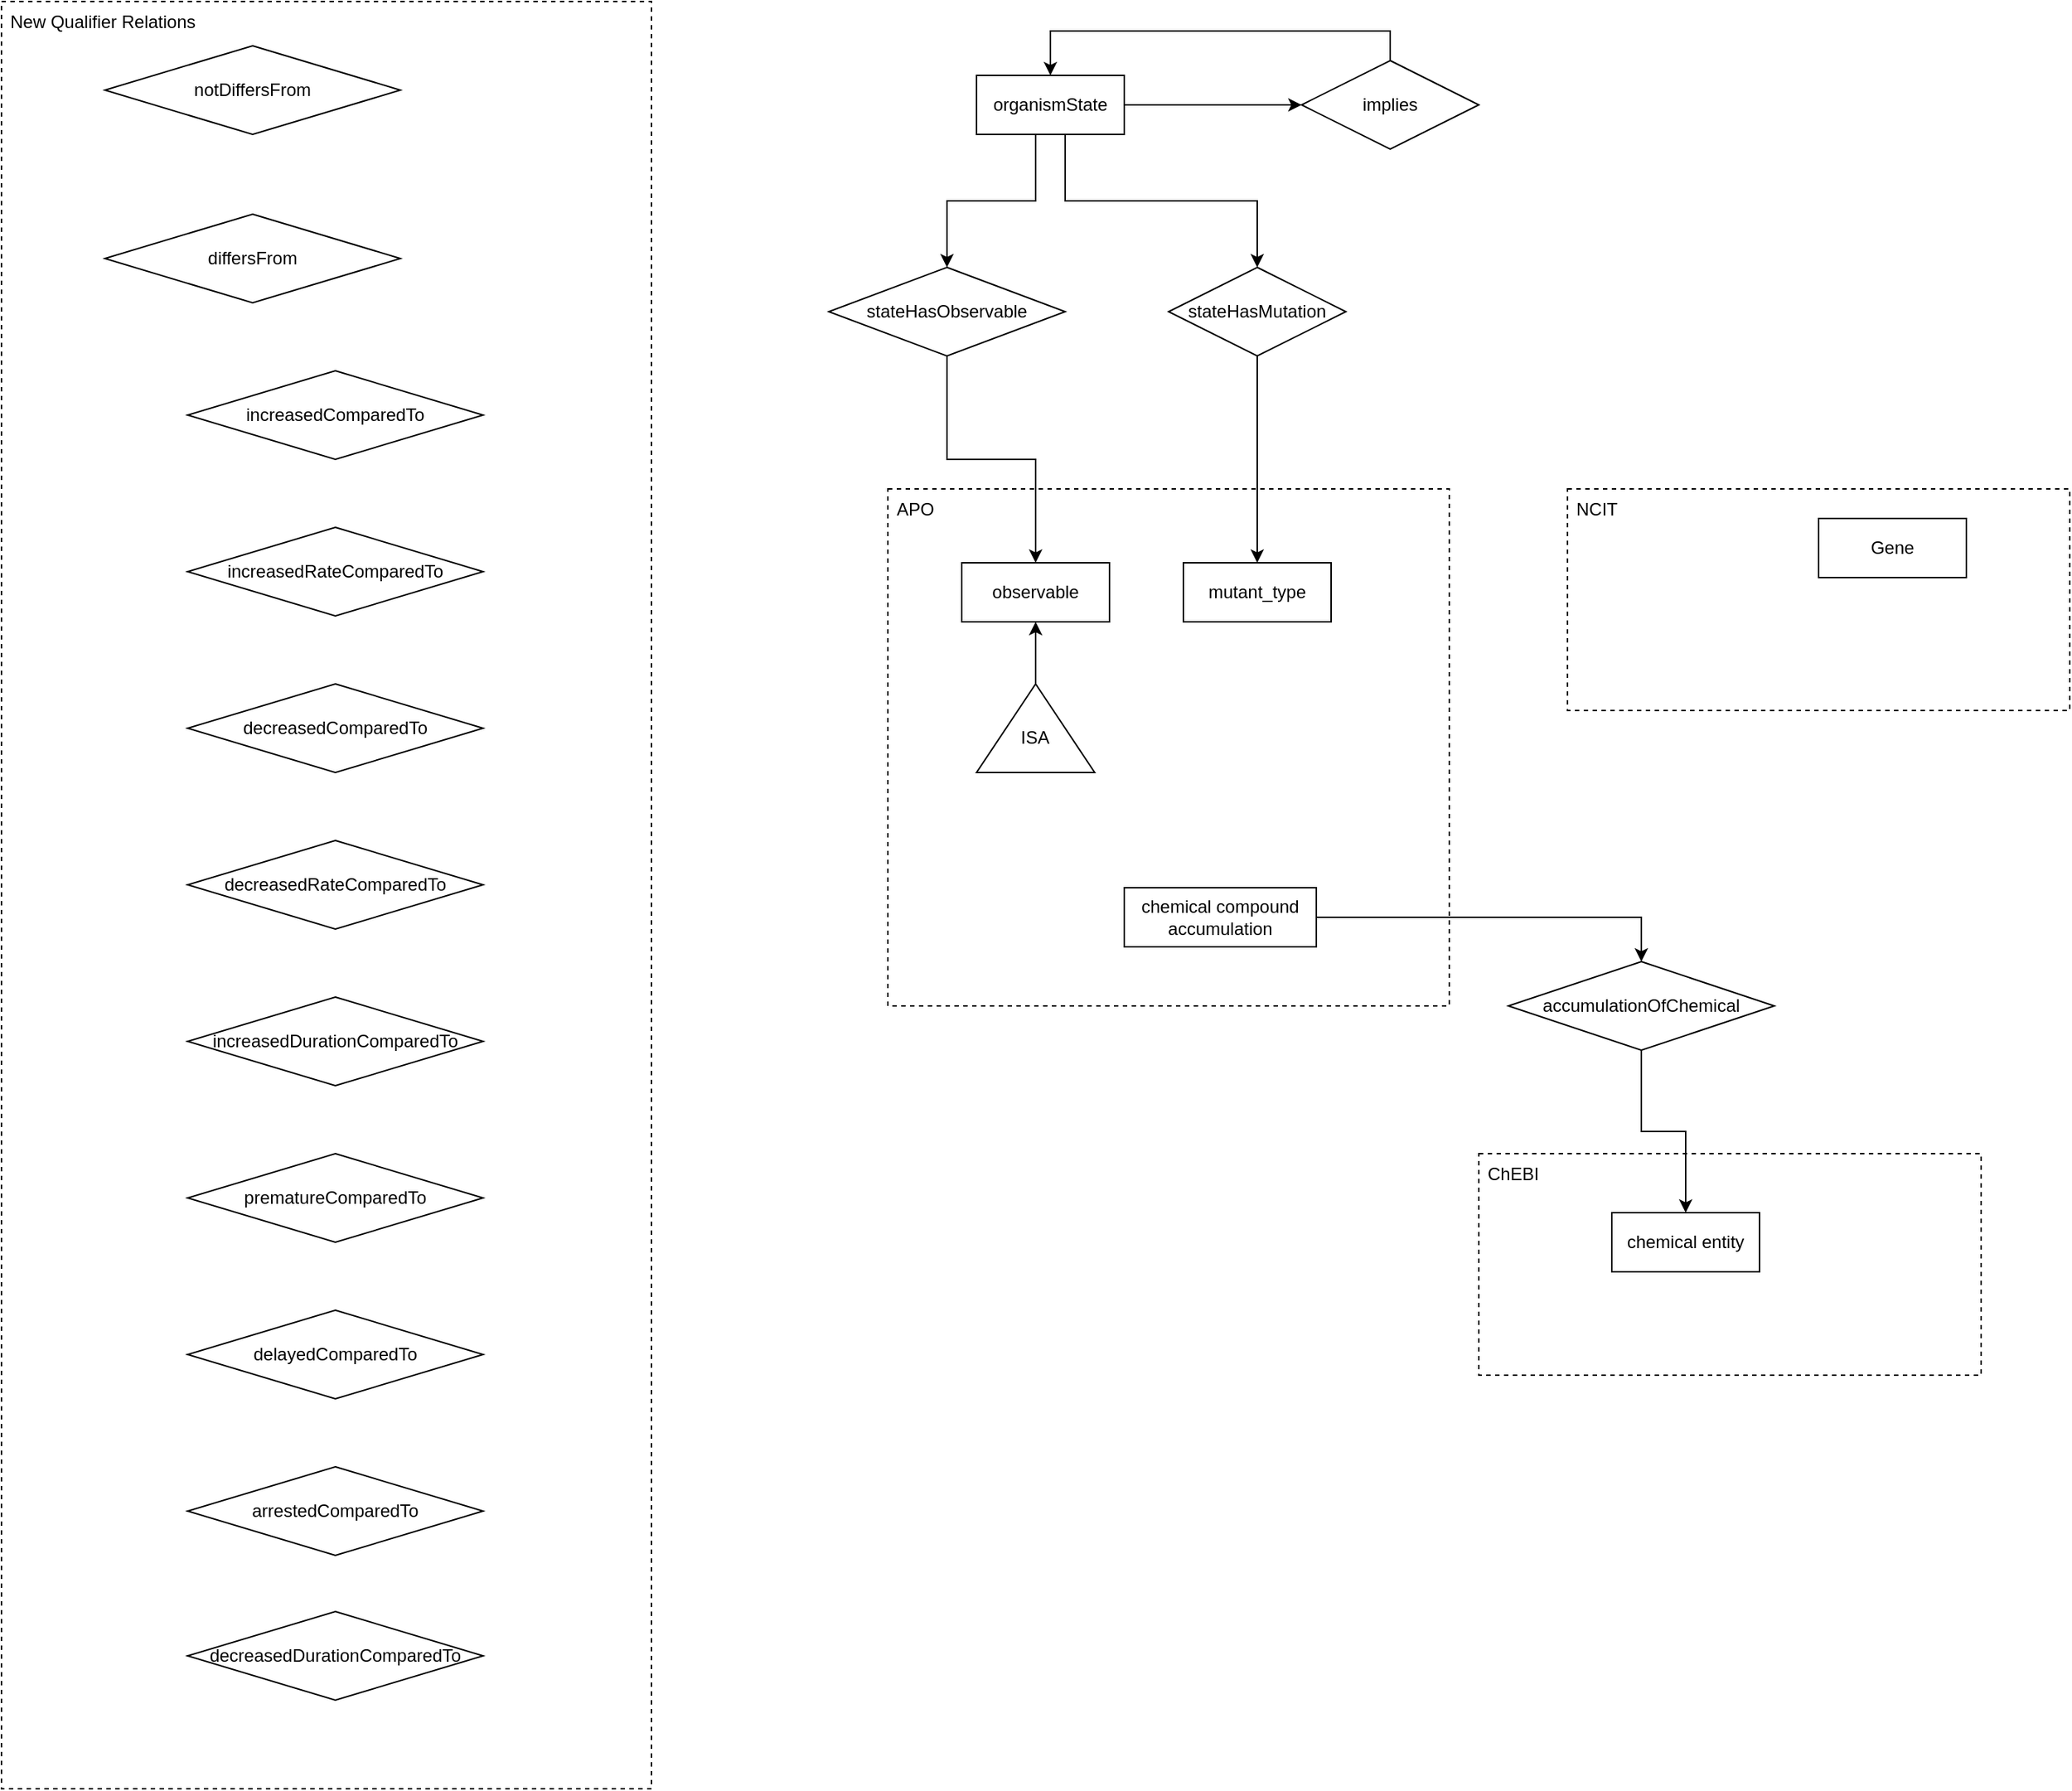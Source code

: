 <mxfile version="24.8.6">
  <diagram name="Page-1" id="kgTer5c1k9g4bqriALDh">
    <mxGraphModel dx="751" dy="496" grid="1" gridSize="10" guides="1" tooltips="1" connect="1" arrows="1" fold="1" page="1" pageScale="1" pageWidth="3300" pageHeight="4681" math="0" shadow="0">
      <root>
        <mxCell id="0" />
        <mxCell id="1" parent="0" />
        <mxCell id="7HG6QUX_BdrF7CLEFW-o-1" style="edgeStyle=orthogonalEdgeStyle;rounded=0;orthogonalLoop=1;jettySize=auto;html=1;exitX=1;exitY=0.5;exitDx=0;exitDy=0;" edge="1" parent="1" source="EtgaM84JRcqlryoIpieD-5" target="EtgaM84JRcqlryoIpieD-14">
          <mxGeometry relative="1" as="geometry" />
        </mxCell>
        <mxCell id="7HG6QUX_BdrF7CLEFW-o-18" style="edgeStyle=orthogonalEdgeStyle;rounded=0;orthogonalLoop=1;jettySize=auto;html=1;exitX=0.5;exitY=1;exitDx=0;exitDy=0;entryX=0.5;entryY=0;entryDx=0;entryDy=0;" edge="1" parent="1" source="EtgaM84JRcqlryoIpieD-5" target="EtgaM84JRcqlryoIpieD-8">
          <mxGeometry relative="1" as="geometry">
            <Array as="points">
              <mxPoint x="1310" y="1210" />
              <mxPoint x="1310" y="1255" />
              <mxPoint x="1250" y="1255" />
            </Array>
          </mxGeometry>
        </mxCell>
        <mxCell id="7HG6QUX_BdrF7CLEFW-o-19" style="edgeStyle=orthogonalEdgeStyle;rounded=0;orthogonalLoop=1;jettySize=auto;html=1;exitX=0.5;exitY=1;exitDx=0;exitDy=0;entryX=0.5;entryY=0;entryDx=0;entryDy=0;" edge="1" parent="1" source="EtgaM84JRcqlryoIpieD-5" target="EtgaM84JRcqlryoIpieD-11">
          <mxGeometry relative="1" as="geometry">
            <Array as="points">
              <mxPoint x="1330" y="1210" />
              <mxPoint x="1330" y="1255" />
              <mxPoint x="1460" y="1255" />
            </Array>
          </mxGeometry>
        </mxCell>
        <mxCell id="EtgaM84JRcqlryoIpieD-5" value="&lt;div&gt;organismState&lt;/div&gt;" style="whiteSpace=wrap;html=1;align=center;" parent="1" vertex="1">
          <mxGeometry x="1270" y="1170" width="100" height="40" as="geometry" />
        </mxCell>
        <mxCell id="EtgaM84JRcqlryoIpieD-6" value="mutant_type" style="whiteSpace=wrap;html=1;align=center;" parent="1" vertex="1">
          <mxGeometry x="1410" y="1500" width="100" height="40" as="geometry" />
        </mxCell>
        <mxCell id="EtgaM84JRcqlryoIpieD-7" value="observable" style="whiteSpace=wrap;html=1;align=center;" parent="1" vertex="1">
          <mxGeometry x="1260" y="1500" width="100" height="40" as="geometry" />
        </mxCell>
        <mxCell id="EtgaM84JRcqlryoIpieD-10" style="edgeStyle=orthogonalEdgeStyle;rounded=0;orthogonalLoop=1;jettySize=auto;html=1;exitX=0.5;exitY=1;exitDx=0;exitDy=0;entryX=0.5;entryY=0;entryDx=0;entryDy=0;" parent="1" source="EtgaM84JRcqlryoIpieD-8" target="EtgaM84JRcqlryoIpieD-7" edge="1">
          <mxGeometry relative="1" as="geometry" />
        </mxCell>
        <mxCell id="EtgaM84JRcqlryoIpieD-8" value="stateHasObservable" style="shape=rhombus;perimeter=rhombusPerimeter;whiteSpace=wrap;html=1;align=center;" parent="1" vertex="1">
          <mxGeometry x="1170" y="1300" width="160" height="60" as="geometry" />
        </mxCell>
        <mxCell id="EtgaM84JRcqlryoIpieD-12" style="edgeStyle=orthogonalEdgeStyle;rounded=0;orthogonalLoop=1;jettySize=auto;html=1;entryX=0.5;entryY=0;entryDx=0;entryDy=0;" parent="1" source="EtgaM84JRcqlryoIpieD-11" target="EtgaM84JRcqlryoIpieD-6" edge="1">
          <mxGeometry relative="1" as="geometry" />
        </mxCell>
        <mxCell id="EtgaM84JRcqlryoIpieD-11" value="stateHasMutation" style="shape=rhombus;perimeter=rhombusPerimeter;whiteSpace=wrap;html=1;align=center;" parent="1" vertex="1">
          <mxGeometry x="1400" y="1300" width="120" height="60" as="geometry" />
        </mxCell>
        <mxCell id="7HG6QUX_BdrF7CLEFW-o-2" style="edgeStyle=orthogonalEdgeStyle;rounded=0;orthogonalLoop=1;jettySize=auto;html=1;exitX=0.5;exitY=0;exitDx=0;exitDy=0;entryX=0.5;entryY=0;entryDx=0;entryDy=0;" edge="1" parent="1" source="EtgaM84JRcqlryoIpieD-14" target="EtgaM84JRcqlryoIpieD-5">
          <mxGeometry relative="1" as="geometry" />
        </mxCell>
        <mxCell id="EtgaM84JRcqlryoIpieD-14" value="implies" style="shape=rhombus;perimeter=rhombusPerimeter;whiteSpace=wrap;html=1;align=center;" parent="1" vertex="1">
          <mxGeometry x="1490" y="1160" width="120" height="60" as="geometry" />
        </mxCell>
        <mxCell id="EtgaM84JRcqlryoIpieD-25" style="edgeStyle=orthogonalEdgeStyle;rounded=0;orthogonalLoop=1;jettySize=auto;html=1;entryX=0.5;entryY=0;entryDx=0;entryDy=0;" parent="1" source="EtgaM84JRcqlryoIpieD-15" target="EtgaM84JRcqlryoIpieD-24" edge="1">
          <mxGeometry relative="1" as="geometry" />
        </mxCell>
        <mxCell id="EtgaM84JRcqlryoIpieD-15" value="accumulationOfChemical" style="shape=rhombus;perimeter=rhombusPerimeter;whiteSpace=wrap;html=1;align=center;" parent="1" vertex="1">
          <mxGeometry x="1630" y="1770" width="180" height="60" as="geometry" />
        </mxCell>
        <mxCell id="EtgaM84JRcqlryoIpieD-23" style="edgeStyle=orthogonalEdgeStyle;rounded=0;orthogonalLoop=1;jettySize=auto;html=1;" parent="1" source="EtgaM84JRcqlryoIpieD-17" target="EtgaM84JRcqlryoIpieD-15" edge="1">
          <mxGeometry relative="1" as="geometry" />
        </mxCell>
        <mxCell id="EtgaM84JRcqlryoIpieD-17" value="chemical compound accumulation" style="whiteSpace=wrap;html=1;align=center;" parent="1" vertex="1">
          <mxGeometry x="1370" y="1720" width="130" height="40" as="geometry" />
        </mxCell>
        <mxCell id="EtgaM84JRcqlryoIpieD-22" style="edgeStyle=orthogonalEdgeStyle;rounded=0;orthogonalLoop=1;jettySize=auto;html=1;entryX=0.5;entryY=1;entryDx=0;entryDy=0;" parent="1" source="EtgaM84JRcqlryoIpieD-19" target="EtgaM84JRcqlryoIpieD-7" edge="1">
          <mxGeometry relative="1" as="geometry" />
        </mxCell>
        <mxCell id="EtgaM84JRcqlryoIpieD-19" value="ISA" style="triangle;whiteSpace=wrap;html=1;rotation=-90;horizontal=1;flipV=1;textDirection=vertical-lr;verticalAlign=middle;align=left;spacingLeft=14;" parent="1" vertex="1">
          <mxGeometry x="1280" y="1572" width="60" height="80" as="geometry" />
        </mxCell>
        <mxCell id="EtgaM84JRcqlryoIpieD-24" value="&lt;div&gt;chemical entity&lt;/div&gt;" style="whiteSpace=wrap;html=1;align=center;" parent="1" vertex="1">
          <mxGeometry x="1700" y="1940" width="100" height="40" as="geometry" />
        </mxCell>
        <mxCell id="EtgaM84JRcqlryoIpieD-27" value="" style="rounded=0;whiteSpace=wrap;html=1;fillColor=none;dashed=1;" parent="1" vertex="1">
          <mxGeometry x="1610" y="1900" width="340" height="150" as="geometry" />
        </mxCell>
        <mxCell id="EtgaM84JRcqlryoIpieD-29" value="ChEBI" style="text;html=1;align=left;verticalAlign=top;whiteSpace=wrap;rounded=0;labelPosition=center;verticalLabelPosition=middle;spacingLeft=4;" parent="1" vertex="1">
          <mxGeometry x="1610" y="1900" width="60" height="30" as="geometry" />
        </mxCell>
        <mxCell id="EtgaM84JRcqlryoIpieD-30" value="Gene" style="whiteSpace=wrap;html=1;align=center;" parent="1" vertex="1">
          <mxGeometry x="1840" y="1470" width="100" height="40" as="geometry" />
        </mxCell>
        <mxCell id="EtgaM84JRcqlryoIpieD-32" value="" style="rounded=0;whiteSpace=wrap;html=1;fillColor=none;dashed=1;" parent="1" vertex="1">
          <mxGeometry x="1670" y="1450" width="340" height="150" as="geometry" />
        </mxCell>
        <mxCell id="EtgaM84JRcqlryoIpieD-33" value="NCIT" style="text;html=1;align=left;verticalAlign=top;whiteSpace=wrap;rounded=0;labelPosition=center;verticalLabelPosition=middle;spacingLeft=4;" parent="1" vertex="1">
          <mxGeometry x="1670" y="1450" width="60" height="30" as="geometry" />
        </mxCell>
        <mxCell id="7HG6QUX_BdrF7CLEFW-o-4" value="decreasedComparedTo" style="shape=rhombus;perimeter=rhombusPerimeter;whiteSpace=wrap;html=1;align=center;" vertex="1" parent="1">
          <mxGeometry x="736" y="1582" width="200" height="60" as="geometry" />
        </mxCell>
        <mxCell id="7HG6QUX_BdrF7CLEFW-o-5" value="notDiffersFrom" style="shape=rhombus;perimeter=rhombusPerimeter;whiteSpace=wrap;html=1;align=center;" vertex="1" parent="1">
          <mxGeometry x="680" y="1150" width="200" height="60" as="geometry" />
        </mxCell>
        <mxCell id="7HG6QUX_BdrF7CLEFW-o-6" value="arrestedComparedTo" style="shape=rhombus;perimeter=rhombusPerimeter;whiteSpace=wrap;html=1;align=center;" vertex="1" parent="1">
          <mxGeometry x="736" y="2112" width="200" height="60" as="geometry" />
        </mxCell>
        <mxCell id="7HG6QUX_BdrF7CLEFW-o-7" value="delayedComparedTo" style="shape=rhombus;perimeter=rhombusPerimeter;whiteSpace=wrap;html=1;align=center;" vertex="1" parent="1">
          <mxGeometry x="736" y="2006" width="200" height="60" as="geometry" />
        </mxCell>
        <mxCell id="7HG6QUX_BdrF7CLEFW-o-8" value="prematureComparedTo" style="shape=rhombus;perimeter=rhombusPerimeter;whiteSpace=wrap;html=1;align=center;" vertex="1" parent="1">
          <mxGeometry x="736" y="1900" width="200" height="60" as="geometry" />
        </mxCell>
        <mxCell id="7HG6QUX_BdrF7CLEFW-o-9" value="decreasedRateComparedTo" style="shape=rhombus;perimeter=rhombusPerimeter;whiteSpace=wrap;html=1;align=center;" vertex="1" parent="1">
          <mxGeometry x="736" y="1688" width="200" height="60" as="geometry" />
        </mxCell>
        <mxCell id="7HG6QUX_BdrF7CLEFW-o-10" value="increasedDurationComparedTo" style="shape=rhombus;perimeter=rhombusPerimeter;whiteSpace=wrap;html=1;align=center;" vertex="1" parent="1">
          <mxGeometry x="736" y="1794" width="200" height="60" as="geometry" />
        </mxCell>
        <mxCell id="7HG6QUX_BdrF7CLEFW-o-11" value="increasedRateComparedTo" style="shape=rhombus;perimeter=rhombusPerimeter;whiteSpace=wrap;html=1;align=center;" vertex="1" parent="1">
          <mxGeometry x="736" y="1476" width="200" height="60" as="geometry" />
        </mxCell>
        <mxCell id="7HG6QUX_BdrF7CLEFW-o-12" value="increasedComparedTo" style="shape=rhombus;perimeter=rhombusPerimeter;whiteSpace=wrap;html=1;align=center;" vertex="1" parent="1">
          <mxGeometry x="736" y="1370" width="200" height="60" as="geometry" />
        </mxCell>
        <mxCell id="7HG6QUX_BdrF7CLEFW-o-13" value="decreasedDurationComparedTo" style="shape=rhombus;perimeter=rhombusPerimeter;whiteSpace=wrap;html=1;align=center;" vertex="1" parent="1">
          <mxGeometry x="736" y="2210" width="200" height="60" as="geometry" />
        </mxCell>
        <mxCell id="7HG6QUX_BdrF7CLEFW-o-14" value="&lt;div&gt;differsFrom&lt;/div&gt;" style="shape=rhombus;perimeter=rhombusPerimeter;whiteSpace=wrap;html=1;align=center;" vertex="1" parent="1">
          <mxGeometry x="680" y="1264" width="200" height="60" as="geometry" />
        </mxCell>
        <mxCell id="7HG6QUX_BdrF7CLEFW-o-15" value="" style="rounded=0;whiteSpace=wrap;html=1;fillColor=none;dashed=1;" vertex="1" parent="1">
          <mxGeometry x="610" y="1120" width="440" height="1210" as="geometry" />
        </mxCell>
        <mxCell id="7HG6QUX_BdrF7CLEFW-o-16" value="New Qualifier Relations" style="text;html=1;align=left;verticalAlign=top;whiteSpace=wrap;rounded=0;labelPosition=center;verticalLabelPosition=middle;spacingLeft=4;" vertex="1" parent="1">
          <mxGeometry x="610" y="1120" width="160" height="30" as="geometry" />
        </mxCell>
        <mxCell id="7HG6QUX_BdrF7CLEFW-o-24" value="" style="group" vertex="1" connectable="0" parent="1">
          <mxGeometry x="1210" y="1450" width="380" height="350" as="geometry" />
        </mxCell>
        <mxCell id="EtgaM84JRcqlryoIpieD-26" value="" style="rounded=0;whiteSpace=wrap;html=1;fillColor=none;dashed=1;" parent="7HG6QUX_BdrF7CLEFW-o-24" vertex="1">
          <mxGeometry width="380" height="350" as="geometry" />
        </mxCell>
        <mxCell id="EtgaM84JRcqlryoIpieD-28" value="APO" style="text;html=1;align=left;verticalAlign=top;whiteSpace=wrap;rounded=0;labelPosition=center;verticalLabelPosition=middle;spacingLeft=4;" parent="7HG6QUX_BdrF7CLEFW-o-24" vertex="1">
          <mxGeometry width="170" height="30" as="geometry" />
        </mxCell>
      </root>
    </mxGraphModel>
  </diagram>
</mxfile>
